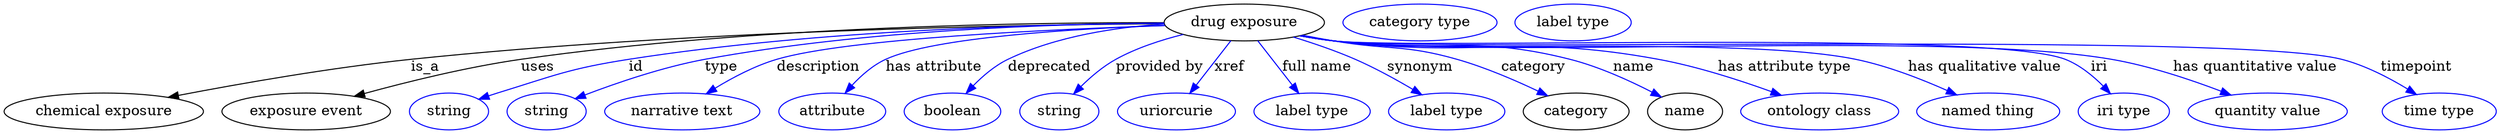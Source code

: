 digraph {
	graph [bb="0,0,2422.1,123"];
	node [label="\N"];
	"drug exposure"	[height=0.5,
		label="drug exposure",
		pos="1203.8,105",
		width=2.1665];
	"chemical exposure"	[height=0.5,
		pos="96.841,18",
		width=2.69];
	"drug exposure" -> "chemical exposure"	[label=is_a,
		lp="412.84,61.5",
		pos="e,159.88,31.716 1125.9,103.73 981.9,102.54 664.59,96.674 398.84,69 320.1,60.801 230.75,45.215 169.79,33.614"];
	"exposure event"	[height=0.5,
		pos="293.84,18",
		width=2.2748];
	"drug exposure" -> "exposure event"	[label=uses,
		lp="523.34,61.5",
		pos="e,341.17,32.705 1125.8,104.65 996.45,104.71 729.83,100.51 506.84,69 453.39,61.448 393.65,46.873 351.07,35.399"];
	id	[color=blue,
		height=0.5,
		label=string,
		pos="431.84,18",
		width=1.0652];
	"drug exposure" -> id	[color=blue,
		label=id,
		lp="613.84,61.5",
		pos="e,461.07,29.732 1125.6,104.27 1011,103.57 791.19,98.067 606.84,69 559.12,61.475 505.97,45.101 470.91,33.134",
		style=solid];
	type	[color=blue,
		height=0.5,
		label=string,
		pos="526.84,18",
		width=1.0652];
	"drug exposure" -> type	[color=blue,
		label=type,
		lp="695.84,61.5",
		pos="e,554.74,30.564 1125.4,104.54 1022.3,103.94 835.99,98.318 679.84,69 639.32,61.392 594.69,45.947 564.14,34.224",
		style=solid];
	description	[color=blue,
		height=0.5,
		label="narrative text",
		pos="658.84,18",
		width=2.0943];
	"drug exposure" -> description	[color=blue,
		label=description,
		lp="790.34,61.5",
		pos="e,681.94,35.322 1126.5,101.98 1015.9,98.421 818.21,89.38 749.84,69 729,62.787 707.59,51.324 690.77,40.94",
		style=solid];
	"has attribute"	[color=blue,
		height=0.5,
		label=attribute,
		pos="803.84,18",
		width=1.4443];
	"drug exposure" -> "has attribute"	[color=blue,
		label="has attribute",
		lp="901.84,61.5",
		pos="e,816.08,35.962 1126.5,102.18 1038.6,99.078 901.45,90.811 854.84,69 842.56,63.251 831.46,53.288 822.78,43.761",
		style=solid];
	deprecated	[color=blue,
		height=0.5,
		label=boolean,
		pos="920.84,18",
		width=1.2999];
	"drug exposure" -> deprecated	[color=blue,
		label=deprecated,
		lp="1014.3,61.5",
		pos="e,933.82,35.714 1132.2,97.796 1075.4,92.01 1001.1,82.276 973.84,69 961.28,62.876 949.69,52.727 940.57,43.167",
		style=solid];
	"provided by"	[color=blue,
		height=0.5,
		label=string,
		pos="1023.8,18",
		width=1.0652];
	"drug exposure" -> "provided by"	[color=blue,
		label="provided by",
		lp="1121.3,61.5",
		pos="e,1037.7,35.107 1144.4,93.324 1122.9,87.946 1099,80.129 1078.8,69 1066.4,62.098 1054.4,51.842 1044.9,42.412",
		style=solid];
	xref	[color=blue,
		height=0.5,
		label=uriorcurie,
		pos="1137.8,18",
		width=1.5887];
	"drug exposure" -> xref	[color=blue,
		label=xref,
		lp="1189.3,61.5",
		pos="e,1150.9,35.758 1190.8,87.207 1181.2,74.866 1168,57.894 1157.2,43.967",
		style=solid];
	"full name"	[color=blue,
		height=0.5,
		label="label type",
		pos="1269.8,18",
		width=1.5707];
	"drug exposure" -> "full name"	[color=blue,
		label="full name",
		lp="1274.3,61.5",
		pos="e,1256.8,35.758 1216.9,87.207 1226.5,74.866 1239.6,57.894 1250.5,43.967",
		style=solid];
	synonym	[color=blue,
		height=0.5,
		label="label type",
		pos="1400.8,18",
		width=1.5707];
	"drug exposure" -> synonym	[color=blue,
		label=synonym,
		lp="1374.8,61.5",
		pos="e,1376.6,34.366 1251.6,90.745 1270.7,84.889 1292.6,77.418 1311.8,69 1331,60.605 1351.4,49.311 1367.9,39.582",
		style=solid];
	category	[height=0.5,
		pos="1526.8,18",
		width=1.4263];
	"drug exposure" -> category	[color=blue,
		label=category,
		lp="1485.3,61.5",
		pos="e,1499,33.434 1260.4,92.573 1270.5,90.635 1281,88.702 1290.8,87 1344,77.827 1359,83.797 1410.8,69 1438.2,61.208 1467.5,48.505 1489.9,\
37.853",
		style=solid];
	name	[height=0.5,
		pos="1632.8,18",
		width=1.011];
	"drug exposure" -> name	[color=blue,
		label=name,
		lp="1582.8,61.5",
		pos="e,1609.7,32.18 1258.9,92.249 1269.5,90.276 1280.5,88.414 1290.8,87 1392.4,73.145 1421.5,94.267 1520.8,69 1548.9,61.869 1578.7,48.22 \
1600.5,36.982",
		style=solid];
	"has attribute type"	[color=blue,
		height=0.5,
		label="ontology class",
		pos="1763.8,18",
		width=2.1304];
	"drug exposure" -> "has attribute type"	[color=blue,
		label="has attribute type",
		lp="1729.8,61.5",
		pos="e,1726.5,33.846 1258.9,92.071 1269.5,90.115 1280.5,88.304 1290.8,87 1430.4,69.471 1468.5,94.545 1606.8,69 1644.7,62.016 1686.1,48.576 \
1716.8,37.389",
		style=solid];
	"has qualitative value"	[color=blue,
		height=0.5,
		label="named thing",
		pos="1927.8,18",
		width=1.9318];
	"drug exposure" -> "has qualitative value"	[color=blue,
		label="has qualitative value",
		lp="1924.3,61.5",
		pos="e,1897.2,34.249 1258.4,91.976 1269.1,90.003 1280.3,88.21 1290.8,87 1403.1,74.129 1688.2,91.729 1798.8,69 1829.8,62.636 1863.1,49.59 \
1888,38.42",
		style=solid];
	iri	[color=blue,
		height=0.5,
		label="iri type",
		pos="2059.8,18",
		width=1.2277];
	"drug exposure" -> iri	[color=blue,
		label=iri,
		lp="2035.8,61.5",
		pos="e,2046.8,35.374 1257.9,91.976 1268.8,89.976 1280.1,88.173 1290.8,87 1369.5,78.382 1929.1,97.814 2002.8,69 2016.9,63.5 2029.8,52.885 \
2039.8,42.845",
		style=solid];
	"has quantitative value"	[color=blue,
		height=0.5,
		label="quantity value",
		pos="2199.8,18",
		width=2.1484];
	"drug exposure" -> "has quantitative value"	[color=blue,
		label="has quantitative value",
		lp="2187.8,61.5",
		pos="e,2164.1,34.096 1257.9,91.963 1268.8,89.964 1280.1,88.165 1290.8,87 1458.1,68.8 1882,97.599 2047.8,69 2084.6,62.658 2124.6,49.207 \
2154.4,37.853",
		style=solid];
	timepoint	[color=blue,
		height=0.5,
		label="time type",
		pos="2366.8,18",
		width=1.5346];
	"drug exposure" -> timepoint	[color=blue,
		label=timepoint,
		lp="2344.8,61.5",
		pos="e,2344.6,34.524 1257.9,91.917 1268.8,89.922 1280.1,88.136 1290.8,87 1399.3,75.503 2166.3,96.121 2271.8,69 2294.6,63.156 2318,50.948 \
2335.8,40.058",
		style=solid];
	"named thing_category"	[color=blue,
		height=0.5,
		label="category type",
		pos="1374.8,105",
		width=2.0762];
	attribute_name	[color=blue,
		height=0.5,
		label="label type",
		pos="1523.8,105",
		width=1.5707];
}
